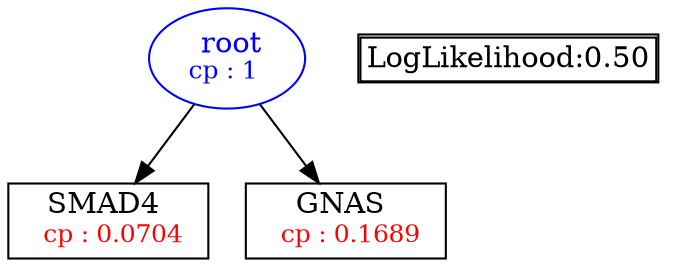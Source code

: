 digraph tree {
    "root" [label=<<font color='Blue'> root</font><br/><font color='Blue' POINT-SIZE='12'>cp : 1 </font>>, shape=oval, color=Blue];
    "S1" [label =<SMAD4 <br/> <font color='Red' POINT-SIZE='12'> cp : 0.0704 </font>>, shape=box];
    "S2" [label =<GNAS <br/> <font color='Red' POINT-SIZE='12'> cp : 0.1689 </font>>, shape=box];
    "root" -> "S1";
    "root" -> "S2";

    node[shape=plaintext]
    fontsize="10"
    struct1 [label=
    <<TABLE BORDER="1" CELLBORDER="1" CELLSPACING="0" >
    <TR><TD ALIGN="LEFT">LogLikelihood:0.50</TD></TR>
    </TABLE>>];

}
